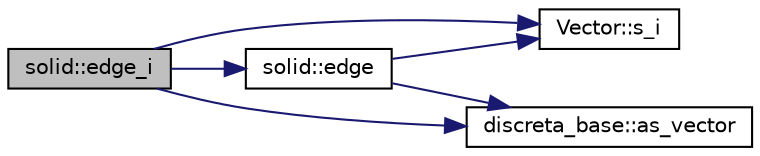 digraph "solid::edge_i"
{
  edge [fontname="Helvetica",fontsize="10",labelfontname="Helvetica",labelfontsize="10"];
  node [fontname="Helvetica",fontsize="10",shape=record];
  rankdir="LR";
  Node1965 [label="solid::edge_i",height=0.2,width=0.4,color="black", fillcolor="grey75", style="filled", fontcolor="black"];
  Node1965 -> Node1966 [color="midnightblue",fontsize="10",style="solid",fontname="Helvetica"];
  Node1966 [label="solid::edge",height=0.2,width=0.4,color="black", fillcolor="white", style="filled",URL="$d8/def/classsolid.html#a703b914bee212828ebb65d3d5313460e"];
  Node1966 -> Node1967 [color="midnightblue",fontsize="10",style="solid",fontname="Helvetica"];
  Node1967 [label="Vector::s_i",height=0.2,width=0.4,color="black", fillcolor="white", style="filled",URL="$d5/db2/class_vector.html#a1c4fe1752523df8119f70dd550244871"];
  Node1966 -> Node1968 [color="midnightblue",fontsize="10",style="solid",fontname="Helvetica"];
  Node1968 [label="discreta_base::as_vector",height=0.2,width=0.4,color="black", fillcolor="white", style="filled",URL="$d7/d71/classdiscreta__base.html#a7bdd6cae39c380b128ee9e17e42cf020"];
  Node1965 -> Node1967 [color="midnightblue",fontsize="10",style="solid",fontname="Helvetica"];
  Node1965 -> Node1968 [color="midnightblue",fontsize="10",style="solid",fontname="Helvetica"];
}
